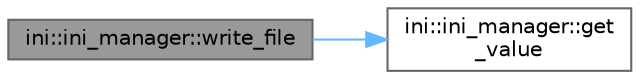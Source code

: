 digraph "ini::ini_manager::write_file"
{
 // LATEX_PDF_SIZE
  bgcolor="transparent";
  edge [fontname=Helvetica,fontsize=10,labelfontname=Helvetica,labelfontsize=10];
  node [fontname=Helvetica,fontsize=10,shape=box,height=0.2,width=0.4];
  rankdir="LR";
  Node1 [id="Node000001",label="ini::ini_manager::write_file",height=0.2,width=0.4,color="gray40", fillcolor="grey60", style="filled", fontcolor="black",tooltip="Writes the current INI data to a file."];
  Node1 -> Node2 [id="edge1_Node000001_Node000002",color="steelblue1",style="solid",tooltip=" "];
  Node2 [id="Node000002",label="ini::ini_manager::get\l_value",height=0.2,width=0.4,color="grey40", fillcolor="white", style="filled",URL="$d4/d05/classini_1_1ini__manager.html#a5b9d25a0d7860fe2f089b2347268d4a3",tooltip="Retrieves a string value for a given section and key."];
}
